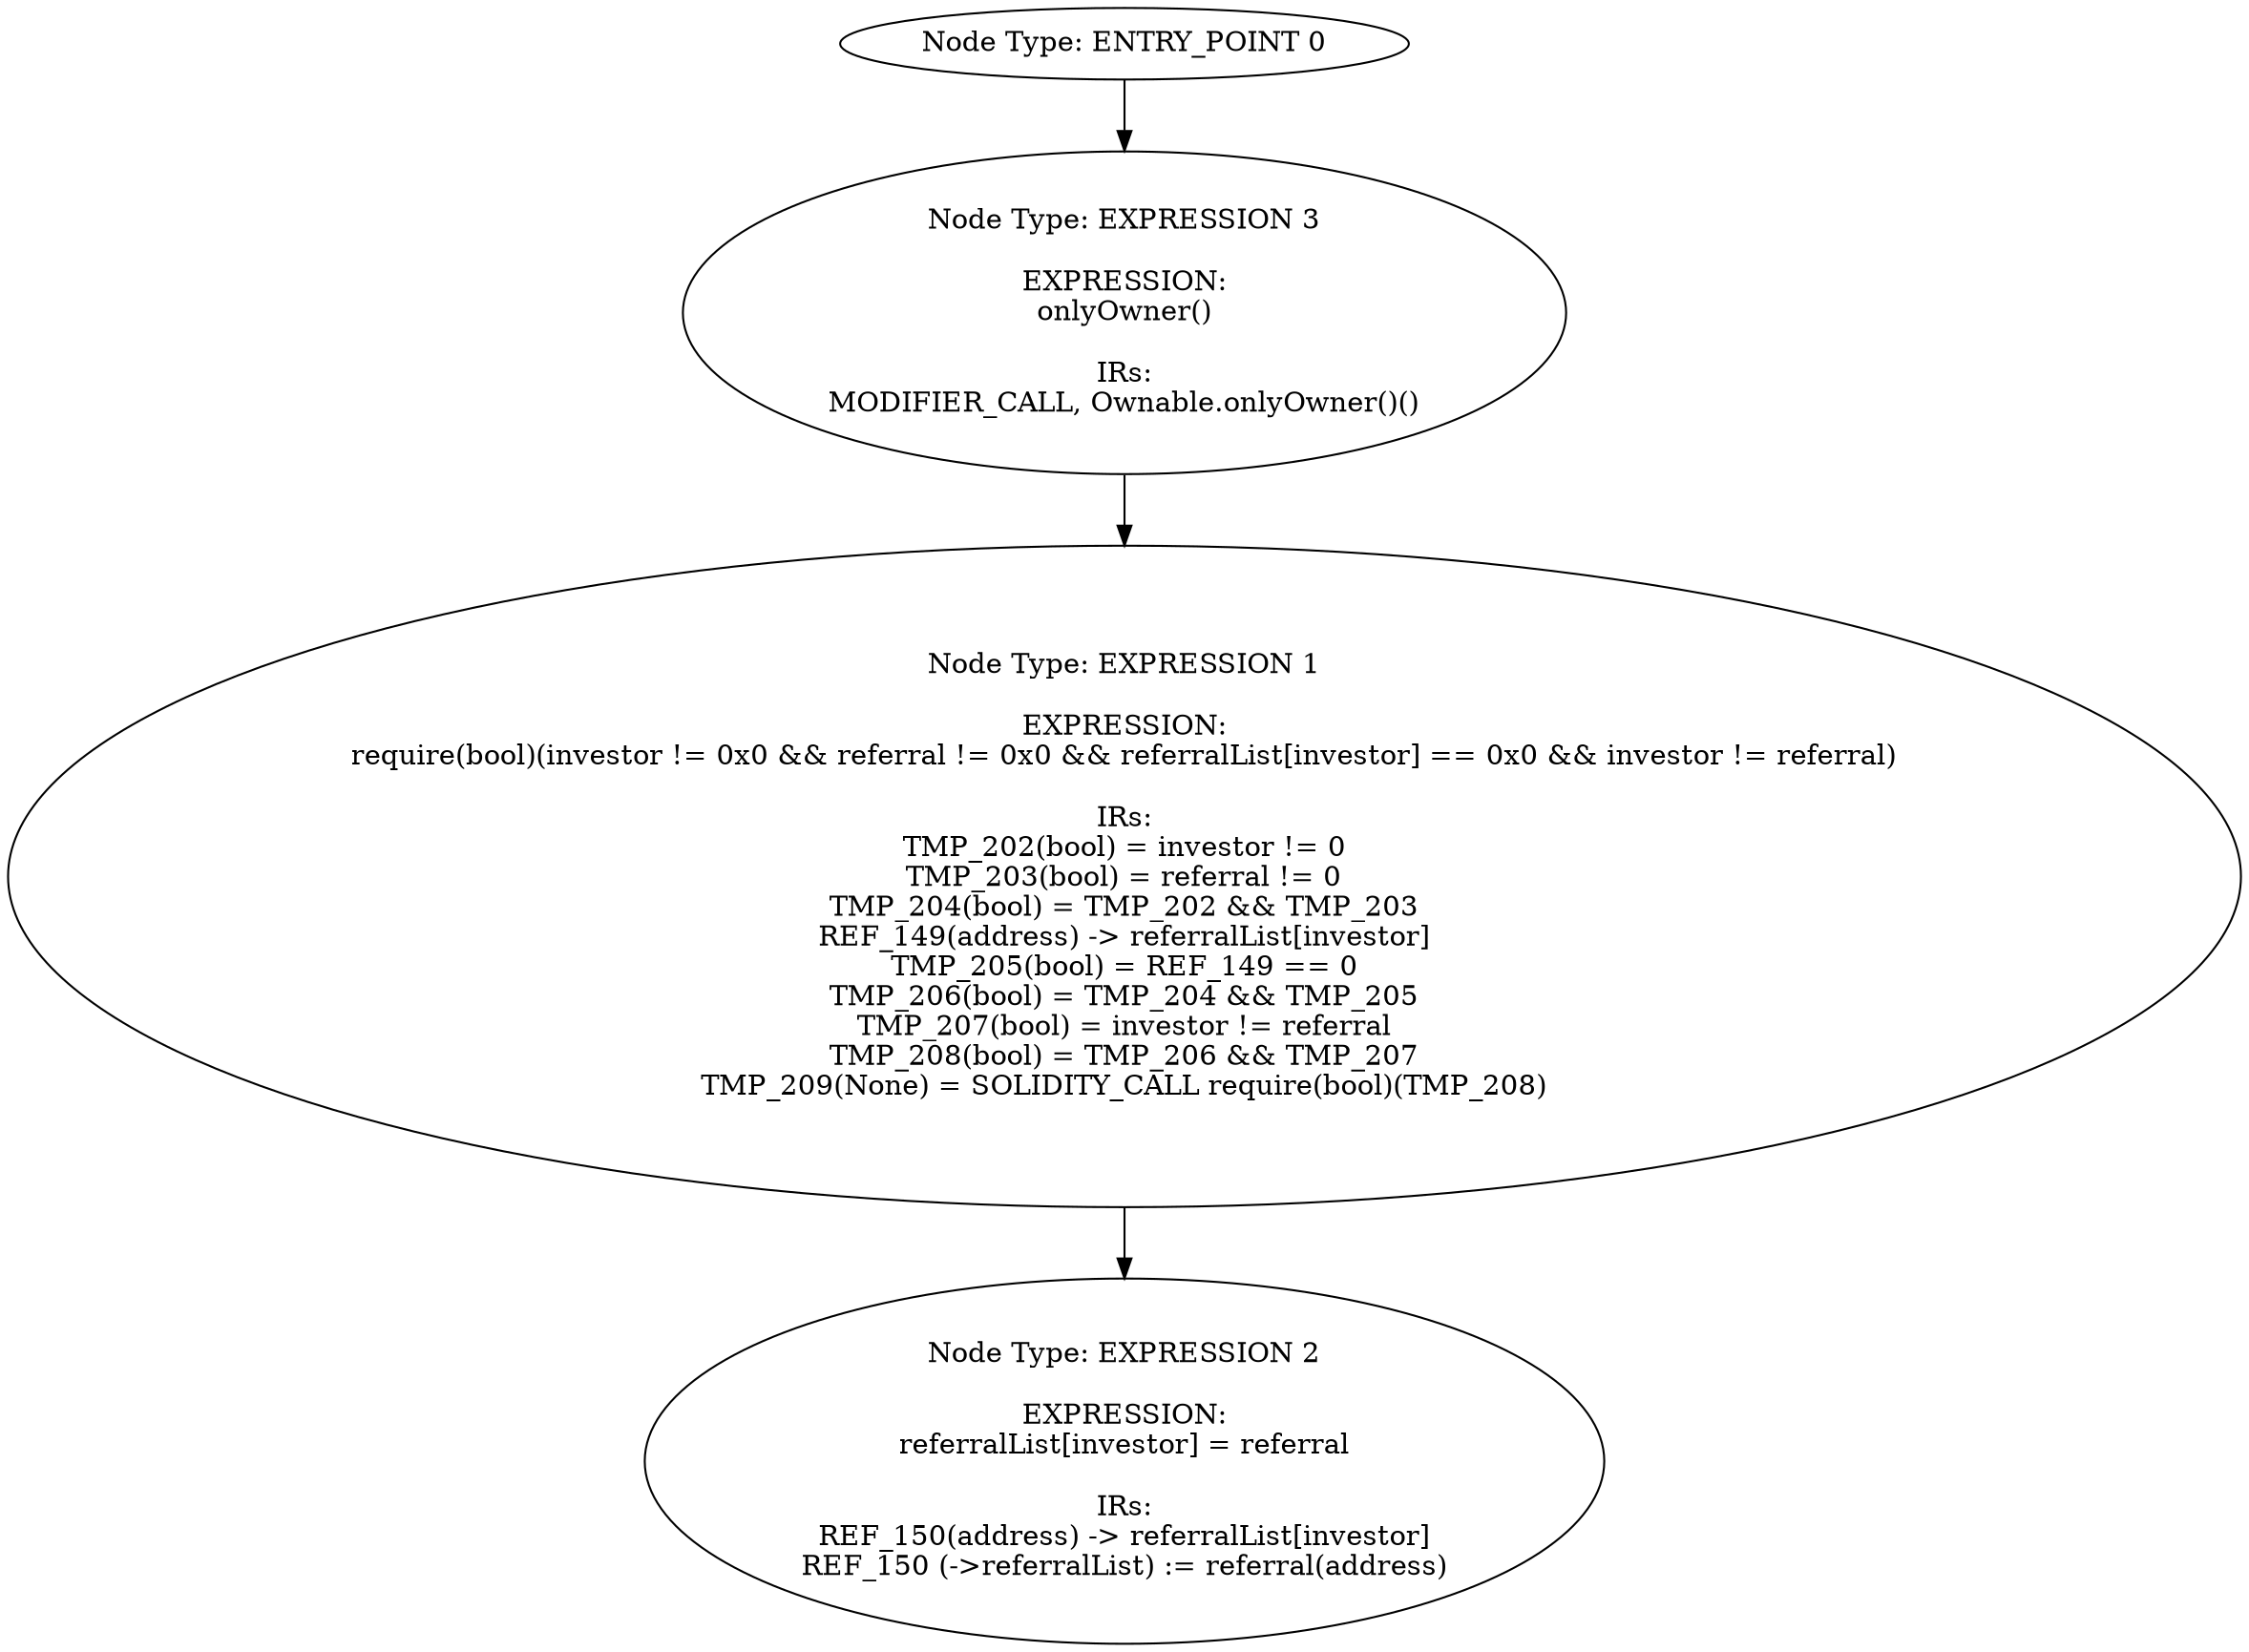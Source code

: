 digraph{
0[label="Node Type: ENTRY_POINT 0
"];
0->3;
1[label="Node Type: EXPRESSION 1

EXPRESSION:
require(bool)(investor != 0x0 && referral != 0x0 && referralList[investor] == 0x0 && investor != referral)

IRs:
TMP_202(bool) = investor != 0
TMP_203(bool) = referral != 0
TMP_204(bool) = TMP_202 && TMP_203
REF_149(address) -> referralList[investor]
TMP_205(bool) = REF_149 == 0
TMP_206(bool) = TMP_204 && TMP_205
TMP_207(bool) = investor != referral
TMP_208(bool) = TMP_206 && TMP_207
TMP_209(None) = SOLIDITY_CALL require(bool)(TMP_208)"];
1->2;
2[label="Node Type: EXPRESSION 2

EXPRESSION:
referralList[investor] = referral

IRs:
REF_150(address) -> referralList[investor]
REF_150 (->referralList) := referral(address)"];
3[label="Node Type: EXPRESSION 3

EXPRESSION:
onlyOwner()

IRs:
MODIFIER_CALL, Ownable.onlyOwner()()"];
3->1;
}
